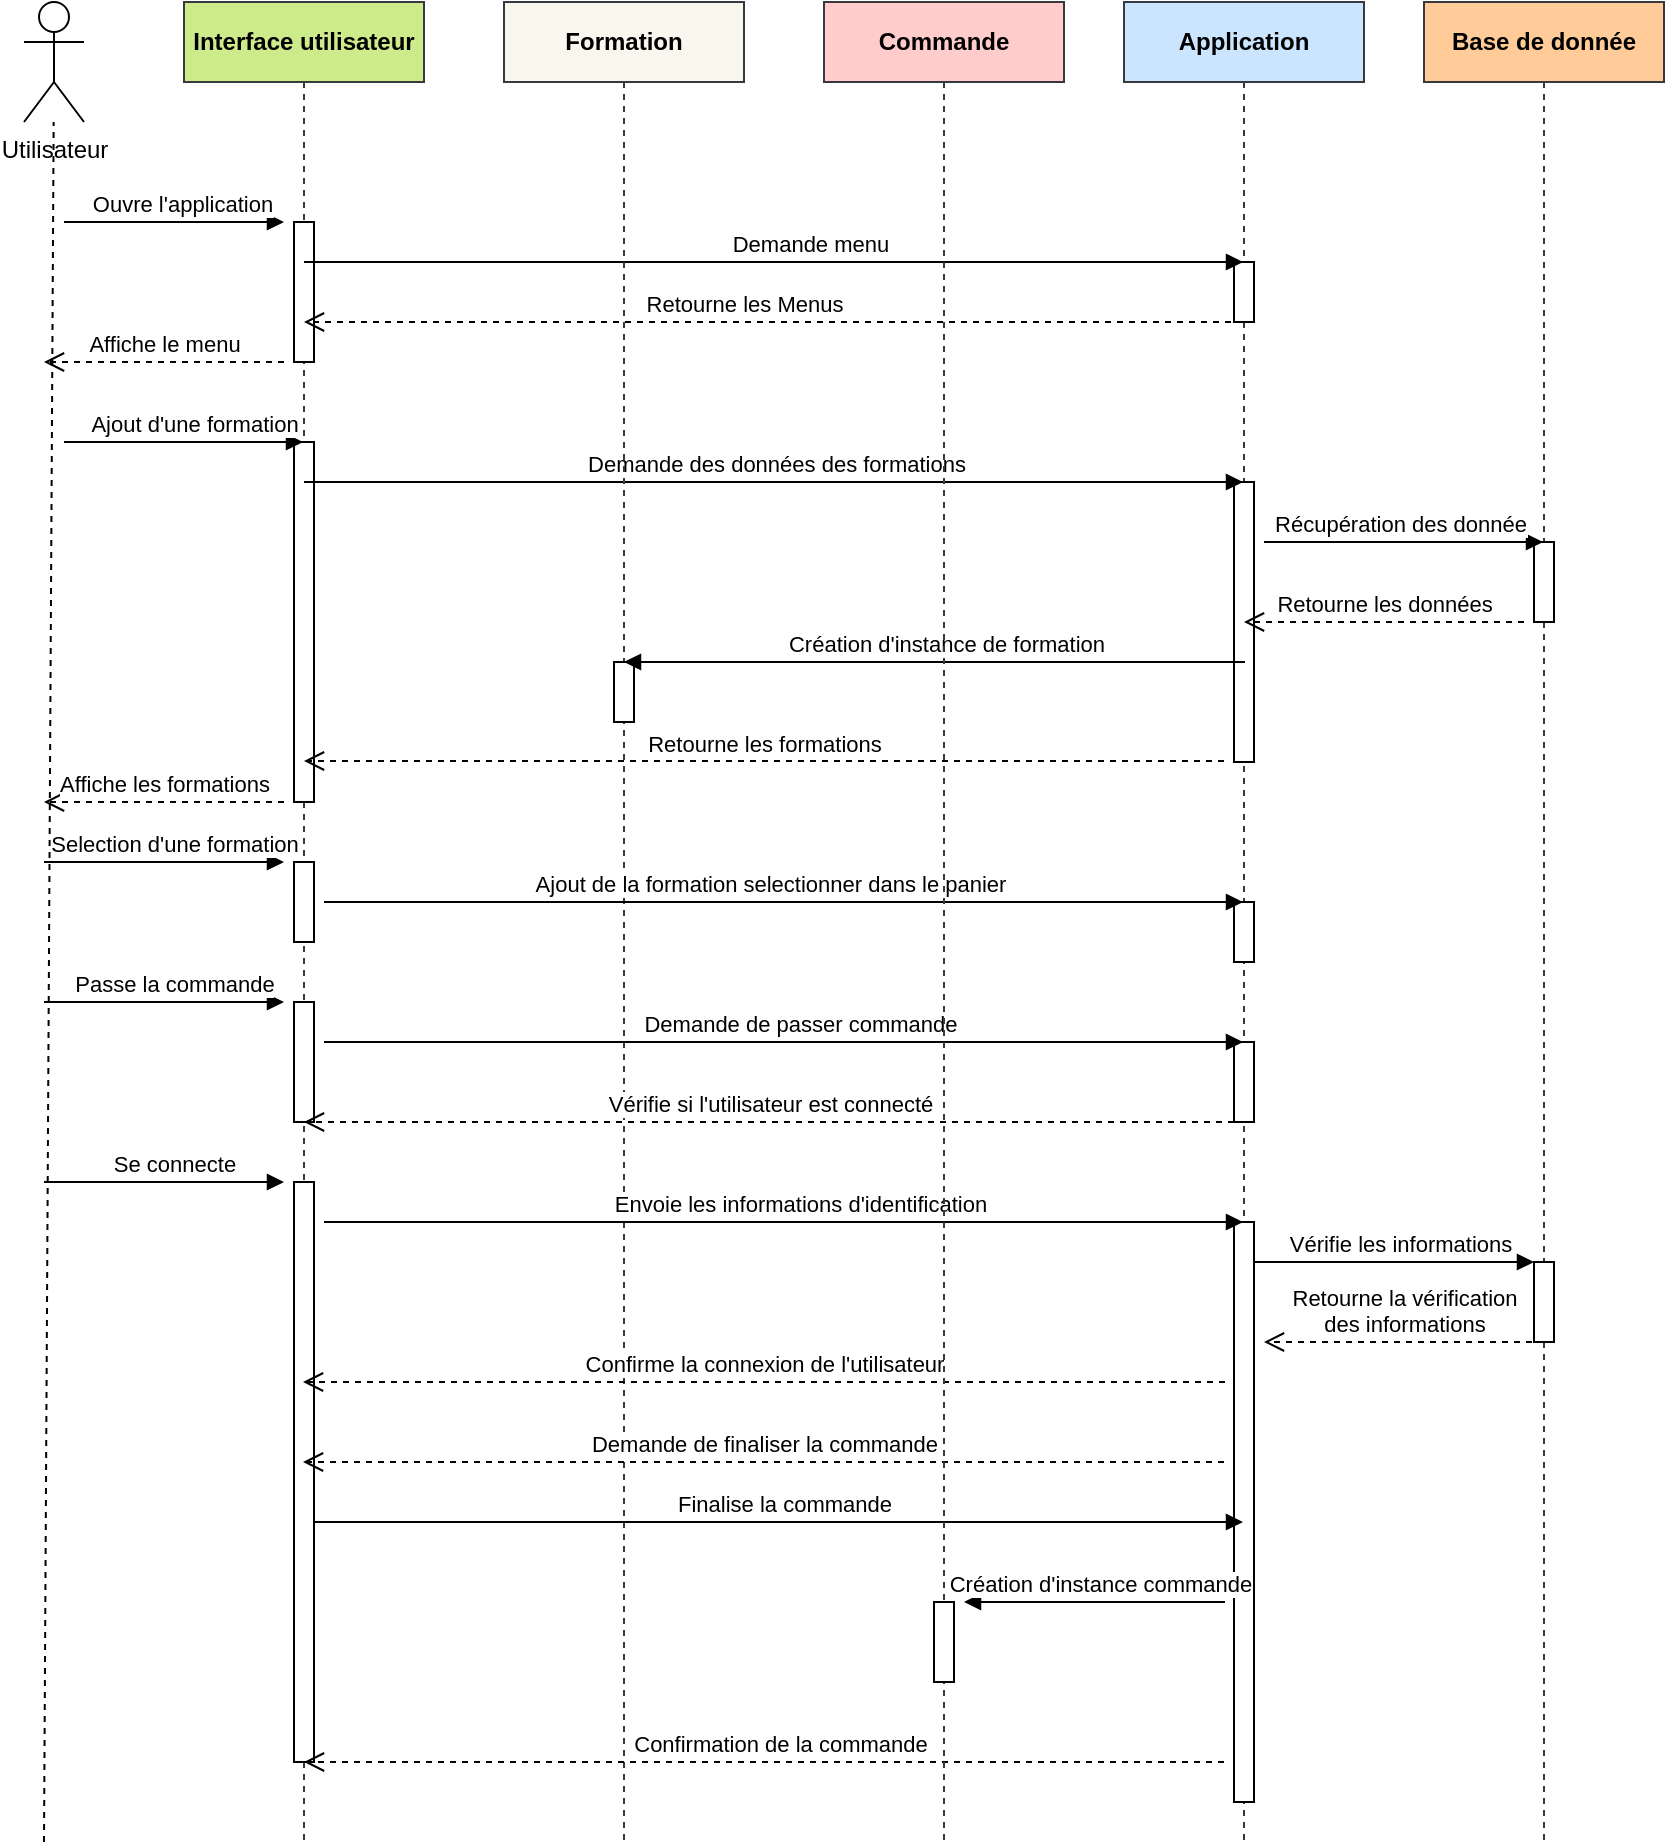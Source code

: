 <mxfile version="23.1.1" type="device">
  <diagram name="Page-1" id="2YBvvXClWsGukQMizWep">
    <mxGraphModel dx="1050" dy="491" grid="1" gridSize="10" guides="1" tooltips="1" connect="1" arrows="1" fold="1" page="1" pageScale="1" pageWidth="850" pageHeight="1100" math="0" shadow="0">
      <root>
        <mxCell id="0" />
        <mxCell id="1" parent="0" />
        <mxCell id="aM9ryv3xv72pqoxQDRHE-1" value="&lt;b&gt;Interface utilisateur&lt;br&gt;&lt;/b&gt;" style="shape=umlLifeline;perimeter=lifelinePerimeter;whiteSpace=wrap;html=1;container=0;dropTarget=0;collapsible=0;recursiveResize=0;outlineConnect=0;portConstraint=eastwest;newEdgeStyle={&quot;edgeStyle&quot;:&quot;elbowEdgeStyle&quot;,&quot;elbow&quot;:&quot;vertical&quot;,&quot;curved&quot;:0,&quot;rounded&quot;:0};fillColor=#cdeb8b;strokeColor=#36393d;" parent="1" vertex="1">
          <mxGeometry x="100" y="40" width="120" height="920" as="geometry" />
        </mxCell>
        <mxCell id="aM9ryv3xv72pqoxQDRHE-2" value="" style="html=1;points=[];perimeter=orthogonalPerimeter;outlineConnect=0;targetShapes=umlLifeline;portConstraint=eastwest;newEdgeStyle={&quot;edgeStyle&quot;:&quot;elbowEdgeStyle&quot;,&quot;elbow&quot;:&quot;vertical&quot;,&quot;curved&quot;:0,&quot;rounded&quot;:0};" parent="aM9ryv3xv72pqoxQDRHE-1" vertex="1">
          <mxGeometry x="55" y="220" width="10" height="180" as="geometry" />
        </mxCell>
        <mxCell id="L0-T1Vq5Um3U1O6Ti-Uz-15" value="" style="html=1;points=[];perimeter=orthogonalPerimeter;outlineConnect=0;targetShapes=umlLifeline;portConstraint=eastwest;newEdgeStyle={&quot;edgeStyle&quot;:&quot;elbowEdgeStyle&quot;,&quot;elbow&quot;:&quot;vertical&quot;,&quot;curved&quot;:0,&quot;rounded&quot;:0};" parent="aM9ryv3xv72pqoxQDRHE-1" vertex="1">
          <mxGeometry x="55" y="110" width="10" height="70" as="geometry" />
        </mxCell>
        <mxCell id="L0-T1Vq5Um3U1O6Ti-Uz-17" value="" style="html=1;points=[];perimeter=orthogonalPerimeter;outlineConnect=0;targetShapes=umlLifeline;portConstraint=eastwest;newEdgeStyle={&quot;edgeStyle&quot;:&quot;elbowEdgeStyle&quot;,&quot;elbow&quot;:&quot;vertical&quot;,&quot;curved&quot;:0,&quot;rounded&quot;:0};" parent="aM9ryv3xv72pqoxQDRHE-1" vertex="1">
          <mxGeometry x="55" y="430" width="10" height="40" as="geometry" />
        </mxCell>
        <mxCell id="L0-T1Vq5Um3U1O6Ti-Uz-22" value="" style="html=1;points=[];perimeter=orthogonalPerimeter;outlineConnect=0;targetShapes=umlLifeline;portConstraint=eastwest;newEdgeStyle={&quot;edgeStyle&quot;:&quot;elbowEdgeStyle&quot;,&quot;elbow&quot;:&quot;vertical&quot;,&quot;curved&quot;:0,&quot;rounded&quot;:0};" parent="aM9ryv3xv72pqoxQDRHE-1" vertex="1">
          <mxGeometry x="55" y="500" width="10" height="60" as="geometry" />
        </mxCell>
        <mxCell id="L0-T1Vq5Um3U1O6Ti-Uz-27" value="" style="html=1;points=[];perimeter=orthogonalPerimeter;outlineConnect=0;targetShapes=umlLifeline;portConstraint=eastwest;newEdgeStyle={&quot;edgeStyle&quot;:&quot;elbowEdgeStyle&quot;,&quot;elbow&quot;:&quot;vertical&quot;,&quot;curved&quot;:0,&quot;rounded&quot;:0};" parent="aM9ryv3xv72pqoxQDRHE-1" vertex="1">
          <mxGeometry x="55" y="590" width="10" height="290" as="geometry" />
        </mxCell>
        <mxCell id="aM9ryv3xv72pqoxQDRHE-5" value="&lt;b&gt;Application&lt;/b&gt;" style="shape=umlLifeline;perimeter=lifelinePerimeter;whiteSpace=wrap;html=1;container=0;dropTarget=0;collapsible=0;recursiveResize=0;outlineConnect=0;portConstraint=eastwest;newEdgeStyle={&quot;edgeStyle&quot;:&quot;elbowEdgeStyle&quot;,&quot;elbow&quot;:&quot;vertical&quot;,&quot;curved&quot;:0,&quot;rounded&quot;:0};fillColor=#cce5ff;strokeColor=#36393d;" parent="1" vertex="1">
          <mxGeometry x="570" y="40" width="120" height="920" as="geometry" />
        </mxCell>
        <mxCell id="aM9ryv3xv72pqoxQDRHE-6" value="" style="html=1;points=[];perimeter=orthogonalPerimeter;outlineConnect=0;targetShapes=umlLifeline;portConstraint=eastwest;newEdgeStyle={&quot;edgeStyle&quot;:&quot;elbowEdgeStyle&quot;,&quot;elbow&quot;:&quot;vertical&quot;,&quot;curved&quot;:0,&quot;rounded&quot;:0};" parent="aM9ryv3xv72pqoxQDRHE-5" vertex="1">
          <mxGeometry x="55" y="130" width="10" height="30" as="geometry" />
        </mxCell>
        <mxCell id="L0-T1Vq5Um3U1O6Ti-Uz-6" value="" style="html=1;points=[];perimeter=orthogonalPerimeter;outlineConnect=0;targetShapes=umlLifeline;portConstraint=eastwest;newEdgeStyle={&quot;edgeStyle&quot;:&quot;elbowEdgeStyle&quot;,&quot;elbow&quot;:&quot;vertical&quot;,&quot;curved&quot;:0,&quot;rounded&quot;:0};" parent="aM9ryv3xv72pqoxQDRHE-5" vertex="1">
          <mxGeometry x="55" y="240" width="10" height="140" as="geometry" />
        </mxCell>
        <mxCell id="L0-T1Vq5Um3U1O6Ti-Uz-24" value="" style="html=1;points=[];perimeter=orthogonalPerimeter;outlineConnect=0;targetShapes=umlLifeline;portConstraint=eastwest;newEdgeStyle={&quot;edgeStyle&quot;:&quot;elbowEdgeStyle&quot;,&quot;elbow&quot;:&quot;vertical&quot;,&quot;curved&quot;:0,&quot;rounded&quot;:0};" parent="aM9ryv3xv72pqoxQDRHE-5" vertex="1">
          <mxGeometry x="55" y="520" width="10" height="40" as="geometry" />
        </mxCell>
        <mxCell id="L0-T1Vq5Um3U1O6Ti-Uz-29" value="" style="html=1;points=[];perimeter=orthogonalPerimeter;outlineConnect=0;targetShapes=umlLifeline;portConstraint=eastwest;newEdgeStyle={&quot;edgeStyle&quot;:&quot;elbowEdgeStyle&quot;,&quot;elbow&quot;:&quot;vertical&quot;,&quot;curved&quot;:0,&quot;rounded&quot;:0};" parent="aM9ryv3xv72pqoxQDRHE-5" vertex="1">
          <mxGeometry x="55" y="610" width="10" height="290" as="geometry" />
        </mxCell>
        <mxCell id="L0-T1Vq5Um3U1O6Ti-Uz-19" value="" style="html=1;points=[];perimeter=orthogonalPerimeter;outlineConnect=0;targetShapes=umlLifeline;portConstraint=eastwest;newEdgeStyle={&quot;edgeStyle&quot;:&quot;elbowEdgeStyle&quot;,&quot;elbow&quot;:&quot;vertical&quot;,&quot;curved&quot;:0,&quot;rounded&quot;:0};" parent="aM9ryv3xv72pqoxQDRHE-5" vertex="1">
          <mxGeometry x="55" y="450" width="10" height="30" as="geometry" />
        </mxCell>
        <mxCell id="aM9ryv3xv72pqoxQDRHE-8" value="Retourne les Menus" style="html=1;verticalAlign=bottom;endArrow=open;dashed=1;endSize=8;edgeStyle=elbowEdgeStyle;elbow=vertical;curved=0;rounded=0;" parent="1" source="aM9ryv3xv72pqoxQDRHE-5" target="aM9ryv3xv72pqoxQDRHE-1" edge="1">
          <mxGeometry x="0.068" relative="1" as="geometry">
            <mxPoint x="185.25" y="200" as="targetPoint" />
            <Array as="points">
              <mxPoint x="290.75" y="200" />
            </Array>
            <mxPoint x="494.75" y="200" as="sourcePoint" />
            <mxPoint x="1" as="offset" />
          </mxGeometry>
        </mxCell>
        <mxCell id="5BDGh4EwSv4XV_FzHgno-1" value="Utilisateur" style="shape=umlActor;verticalLabelPosition=bottom;verticalAlign=top;html=1;outlineConnect=0;" parent="1" vertex="1">
          <mxGeometry x="20" y="40" width="30" height="60" as="geometry" />
        </mxCell>
        <mxCell id="5BDGh4EwSv4XV_FzHgno-5" value="" style="endArrow=none;dashed=1;html=1;rounded=0;" parent="1" target="5BDGh4EwSv4XV_FzHgno-1" edge="1">
          <mxGeometry width="50" height="50" relative="1" as="geometry">
            <mxPoint x="30" y="960" as="sourcePoint" />
            <mxPoint x="40" y="330" as="targetPoint" />
            <Array as="points" />
          </mxGeometry>
        </mxCell>
        <mxCell id="5BDGh4EwSv4XV_FzHgno-6" value="Ouvre l&#39;application" style="html=1;verticalAlign=bottom;endArrow=block;edgeStyle=elbowEdgeStyle;elbow=vertical;curved=0;rounded=0;" parent="1" edge="1">
          <mxGeometry x="0.077" relative="1" as="geometry">
            <mxPoint x="40" y="150" as="sourcePoint" />
            <Array as="points">
              <mxPoint x="65" y="150" />
            </Array>
            <mxPoint x="150" y="150" as="targetPoint" />
            <mxPoint as="offset" />
          </mxGeometry>
        </mxCell>
        <mxCell id="5BDGh4EwSv4XV_FzHgno-7" value="Demande menu" style="html=1;verticalAlign=bottom;endArrow=block;edgeStyle=elbowEdgeStyle;elbow=vertical;curved=0;rounded=0;" parent="1" source="aM9ryv3xv72pqoxQDRHE-1" target="aM9ryv3xv72pqoxQDRHE-5" edge="1">
          <mxGeometry x="0.077" relative="1" as="geometry">
            <mxPoint x="190" y="170" as="sourcePoint" />
            <Array as="points">
              <mxPoint x="306.5" y="170" />
              <mxPoint x="306" y="150" />
            </Array>
            <mxPoint x="470" y="170" as="targetPoint" />
            <mxPoint as="offset" />
          </mxGeometry>
        </mxCell>
        <mxCell id="L0-T1Vq5Um3U1O6Ti-Uz-1" value="&lt;b&gt;Base de donnée&lt;/b&gt;" style="shape=umlLifeline;perimeter=lifelinePerimeter;whiteSpace=wrap;html=1;container=0;dropTarget=0;collapsible=0;recursiveResize=0;outlineConnect=0;portConstraint=eastwest;newEdgeStyle={&quot;edgeStyle&quot;:&quot;elbowEdgeStyle&quot;,&quot;elbow&quot;:&quot;vertical&quot;,&quot;curved&quot;:0,&quot;rounded&quot;:0};fillColor=#ffcc99;strokeColor=#36393d;" parent="1" vertex="1">
          <mxGeometry x="720" y="40" width="120" height="920" as="geometry" />
        </mxCell>
        <mxCell id="L0-T1Vq5Um3U1O6Ti-Uz-2" value="" style="html=1;points=[];perimeter=orthogonalPerimeter;outlineConnect=0;targetShapes=umlLifeline;portConstraint=eastwest;newEdgeStyle={&quot;edgeStyle&quot;:&quot;elbowEdgeStyle&quot;,&quot;elbow&quot;:&quot;vertical&quot;,&quot;curved&quot;:0,&quot;rounded&quot;:0};" parent="L0-T1Vq5Um3U1O6Ti-Uz-1" vertex="1">
          <mxGeometry x="55" y="270" width="10" height="40" as="geometry" />
        </mxCell>
        <mxCell id="L0-T1Vq5Um3U1O6Ti-Uz-32" value="" style="html=1;points=[];perimeter=orthogonalPerimeter;outlineConnect=0;targetShapes=umlLifeline;portConstraint=eastwest;newEdgeStyle={&quot;edgeStyle&quot;:&quot;elbowEdgeStyle&quot;,&quot;elbow&quot;:&quot;vertical&quot;,&quot;curved&quot;:0,&quot;rounded&quot;:0};" parent="L0-T1Vq5Um3U1O6Ti-Uz-1" vertex="1">
          <mxGeometry x="55" y="630" width="10" height="40" as="geometry" />
        </mxCell>
        <mxCell id="L0-T1Vq5Um3U1O6Ti-Uz-3" value="Affiche le menu" style="html=1;verticalAlign=bottom;endArrow=open;dashed=1;endSize=8;edgeStyle=elbowEdgeStyle;elbow=vertical;curved=0;rounded=0;" parent="1" edge="1">
          <mxGeometry relative="1" as="geometry">
            <mxPoint x="30" y="220" as="targetPoint" />
            <Array as="points">
              <mxPoint x="125" y="220" />
            </Array>
            <mxPoint x="150" y="220" as="sourcePoint" />
          </mxGeometry>
        </mxCell>
        <mxCell id="L0-T1Vq5Um3U1O6Ti-Uz-4" value="Ajout d&#39;une formation" style="html=1;verticalAlign=bottom;endArrow=block;edgeStyle=elbowEdgeStyle;elbow=vertical;curved=0;rounded=0;" parent="1" target="aM9ryv3xv72pqoxQDRHE-1" edge="1">
          <mxGeometry x="0.077" relative="1" as="geometry">
            <mxPoint x="40" y="260" as="sourcePoint" />
            <Array as="points">
              <mxPoint x="55" y="260" />
            </Array>
            <mxPoint x="160" y="260" as="targetPoint" />
            <mxPoint as="offset" />
          </mxGeometry>
        </mxCell>
        <mxCell id="L0-T1Vq5Um3U1O6Ti-Uz-5" value="Demande des données des formations" style="html=1;verticalAlign=bottom;endArrow=block;edgeStyle=elbowEdgeStyle;elbow=vertical;curved=0;rounded=0;" parent="1" source="aM9ryv3xv72pqoxQDRHE-1" target="aM9ryv3xv72pqoxQDRHE-5" edge="1">
          <mxGeometry x="0.003" relative="1" as="geometry">
            <mxPoint x="185.25" y="280" as="sourcePoint" />
            <Array as="points">
              <mxPoint x="305.25" y="280" />
              <mxPoint x="220.25" y="180" />
            </Array>
            <mxPoint x="494.75" y="280" as="targetPoint" />
            <mxPoint as="offset" />
          </mxGeometry>
        </mxCell>
        <mxCell id="L0-T1Vq5Um3U1O6Ti-Uz-7" value="Récupération des donnée" style="html=1;verticalAlign=bottom;endArrow=block;edgeStyle=elbowEdgeStyle;elbow=vertical;curved=0;rounded=0;" parent="1" target="L0-T1Vq5Um3U1O6Ti-Uz-1" edge="1">
          <mxGeometry x="-0.035" relative="1" as="geometry">
            <mxPoint x="640" y="310" as="sourcePoint" />
            <Array as="points" />
            <mxPoint x="635" y="310" as="targetPoint" />
            <mxPoint as="offset" />
          </mxGeometry>
        </mxCell>
        <mxCell id="L0-T1Vq5Um3U1O6Ti-Uz-8" value="Retourne les données" style="html=1;verticalAlign=bottom;endArrow=open;dashed=1;endSize=8;edgeStyle=elbowEdgeStyle;elbow=vertical;curved=0;rounded=0;" parent="1" edge="1">
          <mxGeometry relative="1" as="geometry">
            <mxPoint x="630" y="350" as="targetPoint" />
            <Array as="points">
              <mxPoint x="665" y="350" />
            </Array>
            <mxPoint x="770" y="350" as="sourcePoint" />
            <mxPoint as="offset" />
          </mxGeometry>
        </mxCell>
        <mxCell id="L0-T1Vq5Um3U1O6Ti-Uz-9" value="&lt;b&gt;Formation&lt;/b&gt;" style="shape=umlLifeline;perimeter=lifelinePerimeter;whiteSpace=wrap;html=1;container=0;dropTarget=0;collapsible=0;recursiveResize=0;outlineConnect=0;portConstraint=eastwest;newEdgeStyle={&quot;edgeStyle&quot;:&quot;elbowEdgeStyle&quot;,&quot;elbow&quot;:&quot;vertical&quot;,&quot;curved&quot;:0,&quot;rounded&quot;:0};fillColor=#f9f7ed;strokeColor=#36393d;" parent="1" vertex="1">
          <mxGeometry x="260" y="40" width="120" height="920" as="geometry" />
        </mxCell>
        <mxCell id="L0-T1Vq5Um3U1O6Ti-Uz-11" value="" style="html=1;points=[];perimeter=orthogonalPerimeter;outlineConnect=0;targetShapes=umlLifeline;portConstraint=eastwest;newEdgeStyle={&quot;edgeStyle&quot;:&quot;elbowEdgeStyle&quot;,&quot;elbow&quot;:&quot;vertical&quot;,&quot;curved&quot;:0,&quot;rounded&quot;:0};" parent="L0-T1Vq5Um3U1O6Ti-Uz-9" vertex="1">
          <mxGeometry x="55" y="330" width="10" height="30" as="geometry" />
        </mxCell>
        <mxCell id="L0-T1Vq5Um3U1O6Ti-Uz-12" value="Création d&#39;instance de formation" style="html=1;verticalAlign=bottom;endArrow=block;edgeStyle=elbowEdgeStyle;elbow=vertical;curved=0;rounded=0;" parent="1" target="L0-T1Vq5Um3U1O6Ti-Uz-9" edge="1">
          <mxGeometry x="-0.035" relative="1" as="geometry">
            <mxPoint x="630.5" y="370" as="sourcePoint" />
            <Array as="points">
              <mxPoint x="630.5" y="370" />
            </Array>
            <mxPoint x="480" y="370" as="targetPoint" />
            <mxPoint as="offset" />
          </mxGeometry>
        </mxCell>
        <mxCell id="L0-T1Vq5Um3U1O6Ti-Uz-13" value="Retourne les formations" style="html=1;verticalAlign=bottom;endArrow=open;dashed=1;endSize=8;edgeStyle=elbowEdgeStyle;elbow=vertical;curved=0;rounded=0;" parent="1" target="aM9ryv3xv72pqoxQDRHE-1" edge="1">
          <mxGeometry relative="1" as="geometry">
            <mxPoint x="290" y="419.5" as="targetPoint" />
            <Array as="points">
              <mxPoint x="565" y="419.5" />
              <mxPoint x="515" y="419.5" />
            </Array>
            <mxPoint x="620" y="419.5" as="sourcePoint" />
            <mxPoint as="offset" />
          </mxGeometry>
        </mxCell>
        <mxCell id="L0-T1Vq5Um3U1O6Ti-Uz-14" value="Affiche les formations" style="html=1;verticalAlign=bottom;endArrow=open;dashed=1;endSize=8;edgeStyle=elbowEdgeStyle;elbow=vertical;curved=0;rounded=0;" parent="1" edge="1">
          <mxGeometry relative="1" as="geometry">
            <mxPoint x="30" y="440" as="targetPoint" />
            <Array as="points">
              <mxPoint x="115" y="440" />
            </Array>
            <mxPoint x="150" y="440" as="sourcePoint" />
          </mxGeometry>
        </mxCell>
        <mxCell id="L0-T1Vq5Um3U1O6Ti-Uz-16" value="Selection d&#39;une formation" style="html=1;verticalAlign=bottom;endArrow=block;edgeStyle=elbowEdgeStyle;elbow=vertical;curved=0;rounded=0;" parent="1" edge="1">
          <mxGeometry x="0.077" relative="1" as="geometry">
            <mxPoint x="30" y="470" as="sourcePoint" />
            <Array as="points">
              <mxPoint x="45" y="470" />
            </Array>
            <mxPoint x="150" y="470" as="targetPoint" />
            <mxPoint as="offset" />
          </mxGeometry>
        </mxCell>
        <mxCell id="L0-T1Vq5Um3U1O6Ti-Uz-18" value="Ajout de la formation selectionner dans le panier" style="html=1;verticalAlign=bottom;endArrow=block;edgeStyle=elbowEdgeStyle;elbow=vertical;curved=0;rounded=0;" parent="1" target="aM9ryv3xv72pqoxQDRHE-5" edge="1">
          <mxGeometry x="-0.031" relative="1" as="geometry">
            <mxPoint x="170" y="490" as="sourcePoint" />
            <Array as="points">
              <mxPoint x="185" y="490" />
            </Array>
            <mxPoint x="609.5" y="490" as="targetPoint" />
            <mxPoint as="offset" />
          </mxGeometry>
        </mxCell>
        <mxCell id="L0-T1Vq5Um3U1O6Ti-Uz-20" value="Passe la commande" style="html=1;verticalAlign=bottom;endArrow=block;edgeStyle=elbowEdgeStyle;elbow=vertical;curved=0;rounded=0;" parent="1" edge="1">
          <mxGeometry x="0.077" relative="1" as="geometry">
            <mxPoint x="30" y="540" as="sourcePoint" />
            <Array as="points">
              <mxPoint x="45" y="540" />
            </Array>
            <mxPoint x="150" y="540" as="targetPoint" />
            <mxPoint as="offset" />
          </mxGeometry>
        </mxCell>
        <mxCell id="L0-T1Vq5Um3U1O6Ti-Uz-23" value="Demande de passer commande" style="html=1;verticalAlign=bottom;endArrow=block;edgeStyle=elbowEdgeStyle;elbow=vertical;curved=0;rounded=0;" parent="1" target="aM9ryv3xv72pqoxQDRHE-5" edge="1">
          <mxGeometry x="0.077" relative="1" as="geometry">
            <mxPoint x="190" y="560" as="sourcePoint" />
            <Array as="points">
              <mxPoint x="170" y="560" />
            </Array>
            <mxPoint x="480" y="560" as="targetPoint" />
            <mxPoint as="offset" />
          </mxGeometry>
        </mxCell>
        <mxCell id="L0-T1Vq5Um3U1O6Ti-Uz-25" value="Vérifie si l&#39;utilisateur est connecté" style="html=1;verticalAlign=bottom;endArrow=open;dashed=1;endSize=8;edgeStyle=elbowEdgeStyle;elbow=vertical;curved=0;rounded=0;" parent="1" target="aM9ryv3xv72pqoxQDRHE-1" edge="1">
          <mxGeometry relative="1" as="geometry">
            <mxPoint x="40" y="600" as="targetPoint" />
            <Array as="points">
              <mxPoint x="520" y="600" />
            </Array>
            <mxPoint x="625" y="600" as="sourcePoint" />
            <mxPoint as="offset" />
          </mxGeometry>
        </mxCell>
        <mxCell id="L0-T1Vq5Um3U1O6Ti-Uz-26" value="Se connecte" style="html=1;verticalAlign=bottom;endArrow=block;edgeStyle=elbowEdgeStyle;elbow=vertical;curved=0;rounded=0;" parent="1" edge="1">
          <mxGeometry x="0.077" relative="1" as="geometry">
            <mxPoint x="30" y="630" as="sourcePoint" />
            <Array as="points">
              <mxPoint x="45" y="630" />
            </Array>
            <mxPoint x="150" y="630" as="targetPoint" />
            <mxPoint as="offset" />
          </mxGeometry>
        </mxCell>
        <mxCell id="L0-T1Vq5Um3U1O6Ti-Uz-28" value="Envoie les informations d&#39;identification" style="html=1;verticalAlign=bottom;endArrow=block;edgeStyle=elbowEdgeStyle;elbow=vertical;curved=0;rounded=0;" parent="1" edge="1">
          <mxGeometry x="0.077" relative="1" as="geometry">
            <mxPoint x="190" y="650" as="sourcePoint" />
            <Array as="points">
              <mxPoint x="170" y="650" />
            </Array>
            <mxPoint x="629.5" y="650" as="targetPoint" />
            <mxPoint as="offset" />
          </mxGeometry>
        </mxCell>
        <mxCell id="L0-T1Vq5Um3U1O6Ti-Uz-30" value="Vérifie les informations" style="html=1;verticalAlign=bottom;endArrow=block;edgeStyle=elbowEdgeStyle;elbow=vertical;curved=0;rounded=0;" parent="1" edge="1">
          <mxGeometry x="0.077" relative="1" as="geometry">
            <mxPoint x="640" y="670" as="sourcePoint" />
            <Array as="points">
              <mxPoint x="635" y="670" />
            </Array>
            <mxPoint x="775" y="670" as="targetPoint" />
            <mxPoint as="offset" />
          </mxGeometry>
        </mxCell>
        <mxCell id="L0-T1Vq5Um3U1O6Ti-Uz-34" value="&lt;div&gt;Retourne la vérification&lt;/div&gt;&lt;div&gt;des informations&lt;br&gt;&lt;/div&gt;" style="html=1;verticalAlign=bottom;endArrow=open;dashed=1;endSize=8;edgeStyle=elbowEdgeStyle;elbow=vertical;curved=0;rounded=0;" parent="1" edge="1">
          <mxGeometry relative="1" as="geometry">
            <mxPoint x="640" y="710" as="targetPoint" />
            <Array as="points">
              <mxPoint x="675" y="710" />
            </Array>
            <mxPoint x="780" y="710" as="sourcePoint" />
            <mxPoint as="offset" />
          </mxGeometry>
        </mxCell>
        <mxCell id="L0-T1Vq5Um3U1O6Ti-Uz-35" value="Confirme la connexion de l&#39;utilisateur" style="html=1;verticalAlign=bottom;endArrow=open;dashed=1;endSize=8;edgeStyle=elbowEdgeStyle;elbow=vertical;curved=0;rounded=0;" parent="1" edge="1">
          <mxGeometry relative="1" as="geometry">
            <mxPoint x="159.5" y="730" as="targetPoint" />
            <Array as="points">
              <mxPoint x="515.5" y="730" />
            </Array>
            <mxPoint x="620.5" y="730" as="sourcePoint" />
            <mxPoint as="offset" />
          </mxGeometry>
        </mxCell>
        <mxCell id="L0-T1Vq5Um3U1O6Ti-Uz-36" value="Demande de finaliser la commande" style="html=1;verticalAlign=bottom;endArrow=open;dashed=1;endSize=8;edgeStyle=elbowEdgeStyle;elbow=vertical;curved=0;rounded=0;" parent="1" edge="1">
          <mxGeometry relative="1" as="geometry">
            <mxPoint x="159.5" y="770" as="targetPoint" />
            <Array as="points">
              <mxPoint x="515" y="770" />
            </Array>
            <mxPoint x="620" y="770" as="sourcePoint" />
            <mxPoint as="offset" />
          </mxGeometry>
        </mxCell>
        <mxCell id="L0-T1Vq5Um3U1O6Ti-Uz-37" value="Finalise la commande" style="html=1;verticalAlign=bottom;endArrow=block;edgeStyle=elbowEdgeStyle;elbow=vertical;curved=0;rounded=0;" parent="1" target="aM9ryv3xv72pqoxQDRHE-5" edge="1">
          <mxGeometry x="0.012" relative="1" as="geometry">
            <mxPoint x="165" y="800" as="sourcePoint" />
            <Array as="points">
              <mxPoint x="180" y="800" />
            </Array>
            <mxPoint x="475" y="800" as="targetPoint" />
            <mxPoint as="offset" />
          </mxGeometry>
        </mxCell>
        <mxCell id="L0-T1Vq5Um3U1O6Ti-Uz-38" value="Confirmation de la commande" style="html=1;verticalAlign=bottom;endArrow=open;dashed=1;endSize=8;edgeStyle=elbowEdgeStyle;elbow=vertical;curved=0;rounded=0;" parent="1" edge="1">
          <mxGeometry x="-0.032" relative="1" as="geometry">
            <mxPoint x="160" y="920" as="targetPoint" />
            <Array as="points">
              <mxPoint x="515" y="920" />
            </Array>
            <mxPoint x="620" y="920" as="sourcePoint" />
            <mxPoint as="offset" />
          </mxGeometry>
        </mxCell>
        <mxCell id="L0-T1Vq5Um3U1O6Ti-Uz-39" value="&lt;b&gt;Commande&lt;/b&gt;" style="shape=umlLifeline;perimeter=lifelinePerimeter;whiteSpace=wrap;html=1;container=0;dropTarget=0;collapsible=0;recursiveResize=0;outlineConnect=0;portConstraint=eastwest;newEdgeStyle={&quot;edgeStyle&quot;:&quot;elbowEdgeStyle&quot;,&quot;elbow&quot;:&quot;vertical&quot;,&quot;curved&quot;:0,&quot;rounded&quot;:0};fillColor=#ffcccc;strokeColor=#36393d;" parent="1" vertex="1">
          <mxGeometry x="420" y="40" width="120" height="920" as="geometry" />
        </mxCell>
        <mxCell id="L0-T1Vq5Um3U1O6Ti-Uz-42" value="" style="html=1;points=[];perimeter=orthogonalPerimeter;outlineConnect=0;targetShapes=umlLifeline;portConstraint=eastwest;newEdgeStyle={&quot;edgeStyle&quot;:&quot;elbowEdgeStyle&quot;,&quot;elbow&quot;:&quot;vertical&quot;,&quot;curved&quot;:0,&quot;rounded&quot;:0};" parent="L0-T1Vq5Um3U1O6Ti-Uz-39" vertex="1">
          <mxGeometry x="55" y="800" width="10" height="40" as="geometry" />
        </mxCell>
        <mxCell id="L0-T1Vq5Um3U1O6Ti-Uz-43" value="Création d&#39;instance commande" style="html=1;verticalAlign=bottom;endArrow=block;edgeStyle=elbowEdgeStyle;elbow=vertical;curved=0;rounded=0;" parent="1" edge="1">
          <mxGeometry x="-0.035" relative="1" as="geometry">
            <mxPoint x="620.5" y="840" as="sourcePoint" />
            <Array as="points">
              <mxPoint x="620.5" y="840" />
            </Array>
            <mxPoint x="490" y="840" as="targetPoint" />
            <mxPoint as="offset" />
          </mxGeometry>
        </mxCell>
      </root>
    </mxGraphModel>
  </diagram>
</mxfile>
